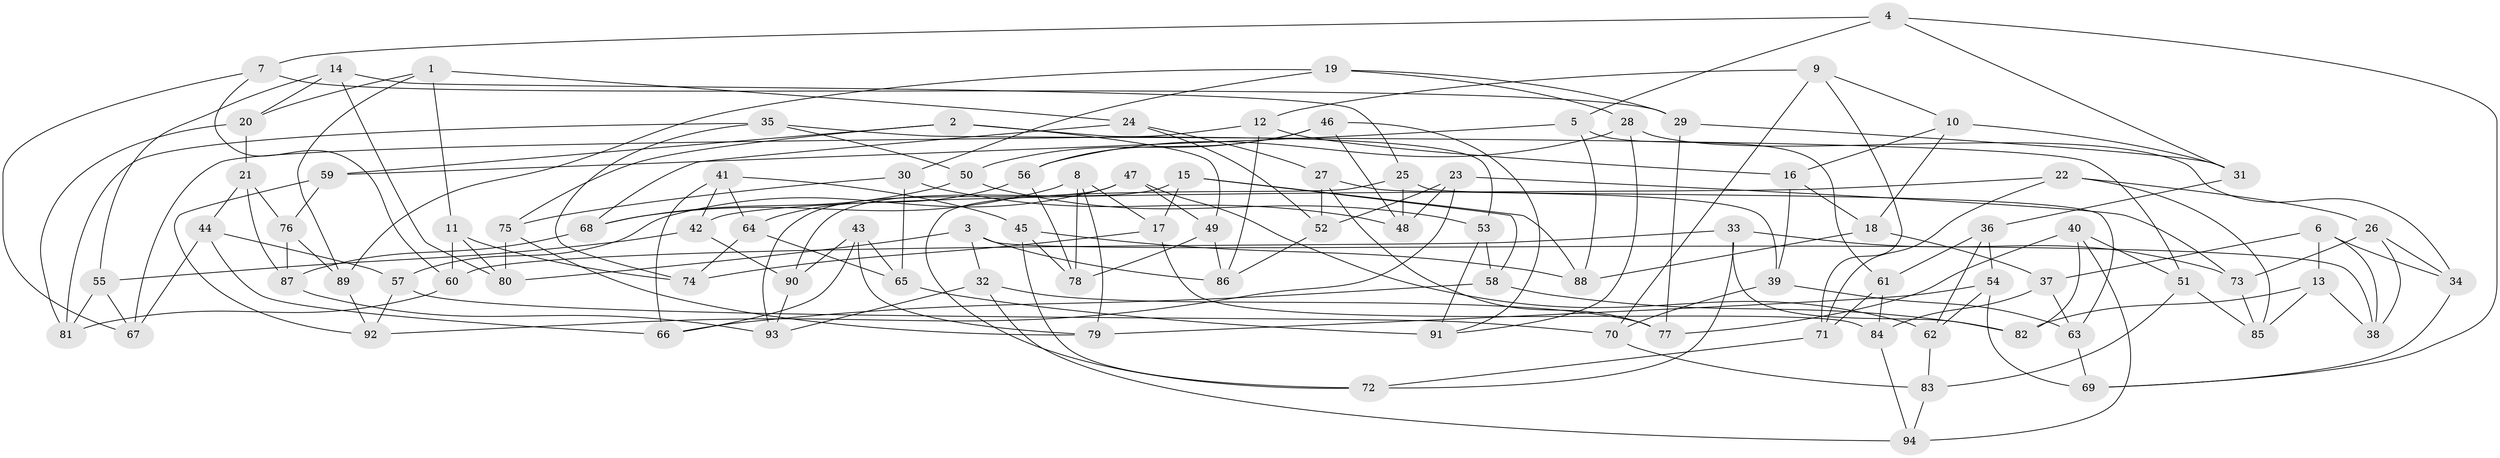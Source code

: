 // coarse degree distribution, {6: 0.4482758620689655, 4: 0.3448275862068966, 5: 0.1724137931034483, 3: 0.034482758620689655}
// Generated by graph-tools (version 1.1) at 2025/42/03/06/25 10:42:24]
// undirected, 94 vertices, 188 edges
graph export_dot {
graph [start="1"]
  node [color=gray90,style=filled];
  1;
  2;
  3;
  4;
  5;
  6;
  7;
  8;
  9;
  10;
  11;
  12;
  13;
  14;
  15;
  16;
  17;
  18;
  19;
  20;
  21;
  22;
  23;
  24;
  25;
  26;
  27;
  28;
  29;
  30;
  31;
  32;
  33;
  34;
  35;
  36;
  37;
  38;
  39;
  40;
  41;
  42;
  43;
  44;
  45;
  46;
  47;
  48;
  49;
  50;
  51;
  52;
  53;
  54;
  55;
  56;
  57;
  58;
  59;
  60;
  61;
  62;
  63;
  64;
  65;
  66;
  67;
  68;
  69;
  70;
  71;
  72;
  73;
  74;
  75;
  76;
  77;
  78;
  79;
  80;
  81;
  82;
  83;
  84;
  85;
  86;
  87;
  88;
  89;
  90;
  91;
  92;
  93;
  94;
  1 -- 11;
  1 -- 89;
  1 -- 20;
  1 -- 24;
  2 -- 49;
  2 -- 53;
  2 -- 75;
  2 -- 59;
  3 -- 80;
  3 -- 86;
  3 -- 38;
  3 -- 32;
  4 -- 7;
  4 -- 69;
  4 -- 5;
  4 -- 31;
  5 -- 88;
  5 -- 61;
  5 -- 59;
  6 -- 37;
  6 -- 38;
  6 -- 13;
  6 -- 34;
  7 -- 67;
  7 -- 60;
  7 -- 29;
  8 -- 78;
  8 -- 79;
  8 -- 17;
  8 -- 68;
  9 -- 12;
  9 -- 71;
  9 -- 10;
  9 -- 70;
  10 -- 16;
  10 -- 18;
  10 -- 31;
  11 -- 74;
  11 -- 60;
  11 -- 80;
  12 -- 16;
  12 -- 67;
  12 -- 86;
  13 -- 85;
  13 -- 82;
  13 -- 38;
  14 -- 80;
  14 -- 20;
  14 -- 55;
  14 -- 25;
  15 -- 90;
  15 -- 58;
  15 -- 88;
  15 -- 17;
  16 -- 18;
  16 -- 39;
  17 -- 84;
  17 -- 74;
  18 -- 37;
  18 -- 88;
  19 -- 29;
  19 -- 30;
  19 -- 28;
  19 -- 89;
  20 -- 21;
  20 -- 81;
  21 -- 76;
  21 -- 44;
  21 -- 87;
  22 -- 42;
  22 -- 71;
  22 -- 85;
  22 -- 26;
  23 -- 73;
  23 -- 48;
  23 -- 52;
  23 -- 92;
  24 -- 68;
  24 -- 27;
  24 -- 52;
  25 -- 63;
  25 -- 72;
  25 -- 48;
  26 -- 73;
  26 -- 34;
  26 -- 38;
  27 -- 52;
  27 -- 39;
  27 -- 77;
  28 -- 56;
  28 -- 34;
  28 -- 91;
  29 -- 77;
  29 -- 31;
  30 -- 65;
  30 -- 75;
  30 -- 48;
  31 -- 36;
  32 -- 77;
  32 -- 93;
  32 -- 94;
  33 -- 82;
  33 -- 73;
  33 -- 72;
  33 -- 60;
  34 -- 69;
  35 -- 50;
  35 -- 51;
  35 -- 81;
  35 -- 74;
  36 -- 54;
  36 -- 61;
  36 -- 62;
  37 -- 63;
  37 -- 84;
  39 -- 70;
  39 -- 63;
  40 -- 51;
  40 -- 82;
  40 -- 94;
  40 -- 77;
  41 -- 45;
  41 -- 42;
  41 -- 66;
  41 -- 64;
  42 -- 90;
  42 -- 55;
  43 -- 65;
  43 -- 79;
  43 -- 66;
  43 -- 90;
  44 -- 67;
  44 -- 57;
  44 -- 66;
  45 -- 72;
  45 -- 78;
  45 -- 88;
  46 -- 50;
  46 -- 48;
  46 -- 91;
  46 -- 56;
  47 -- 93;
  47 -- 62;
  47 -- 57;
  47 -- 49;
  49 -- 78;
  49 -- 86;
  50 -- 53;
  50 -- 68;
  51 -- 85;
  51 -- 83;
  52 -- 86;
  53 -- 58;
  53 -- 91;
  54 -- 69;
  54 -- 62;
  54 -- 79;
  55 -- 81;
  55 -- 67;
  56 -- 64;
  56 -- 78;
  57 -- 92;
  57 -- 70;
  58 -- 82;
  58 -- 66;
  59 -- 76;
  59 -- 92;
  60 -- 81;
  61 -- 71;
  61 -- 84;
  62 -- 83;
  63 -- 69;
  64 -- 65;
  64 -- 74;
  65 -- 91;
  68 -- 87;
  70 -- 83;
  71 -- 72;
  73 -- 85;
  75 -- 79;
  75 -- 80;
  76 -- 89;
  76 -- 87;
  83 -- 94;
  84 -- 94;
  87 -- 93;
  89 -- 92;
  90 -- 93;
}
